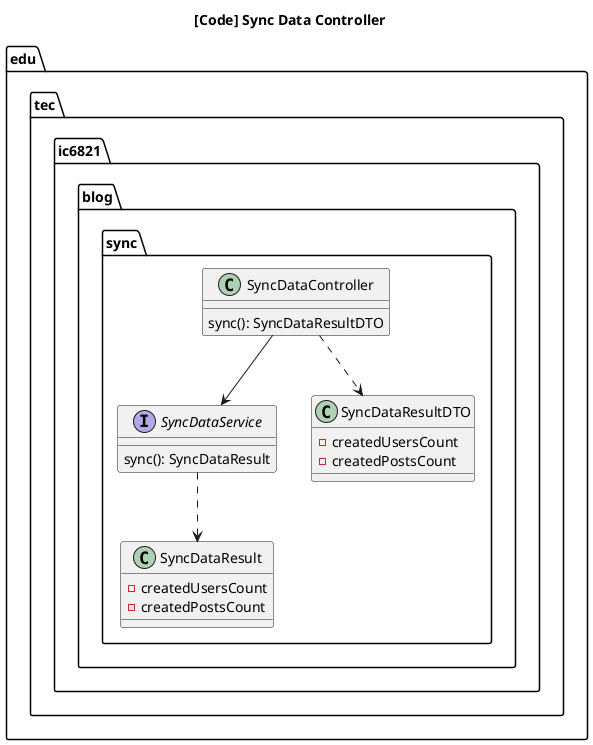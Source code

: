 @startuml

title [Code] Sync Data Controller

package edu.tec.ic6821.blog {
    package sync {

        class SyncDataController {
            sync(): SyncDataResultDTO
        }

        interface SyncDataService {
            sync(): SyncDataResult
        }

        SyncDataController --> SyncDataService

        class SyncDataResultDTO {
            - createdUsersCount
            - createdPostsCount
        }

        class SyncDataResult {
            - createdUsersCount
            - createdPostsCount
        }

        SyncDataController ..> SyncDataResultDTO
        SyncDataService ..> SyncDataResult
    }
}

@enduml
